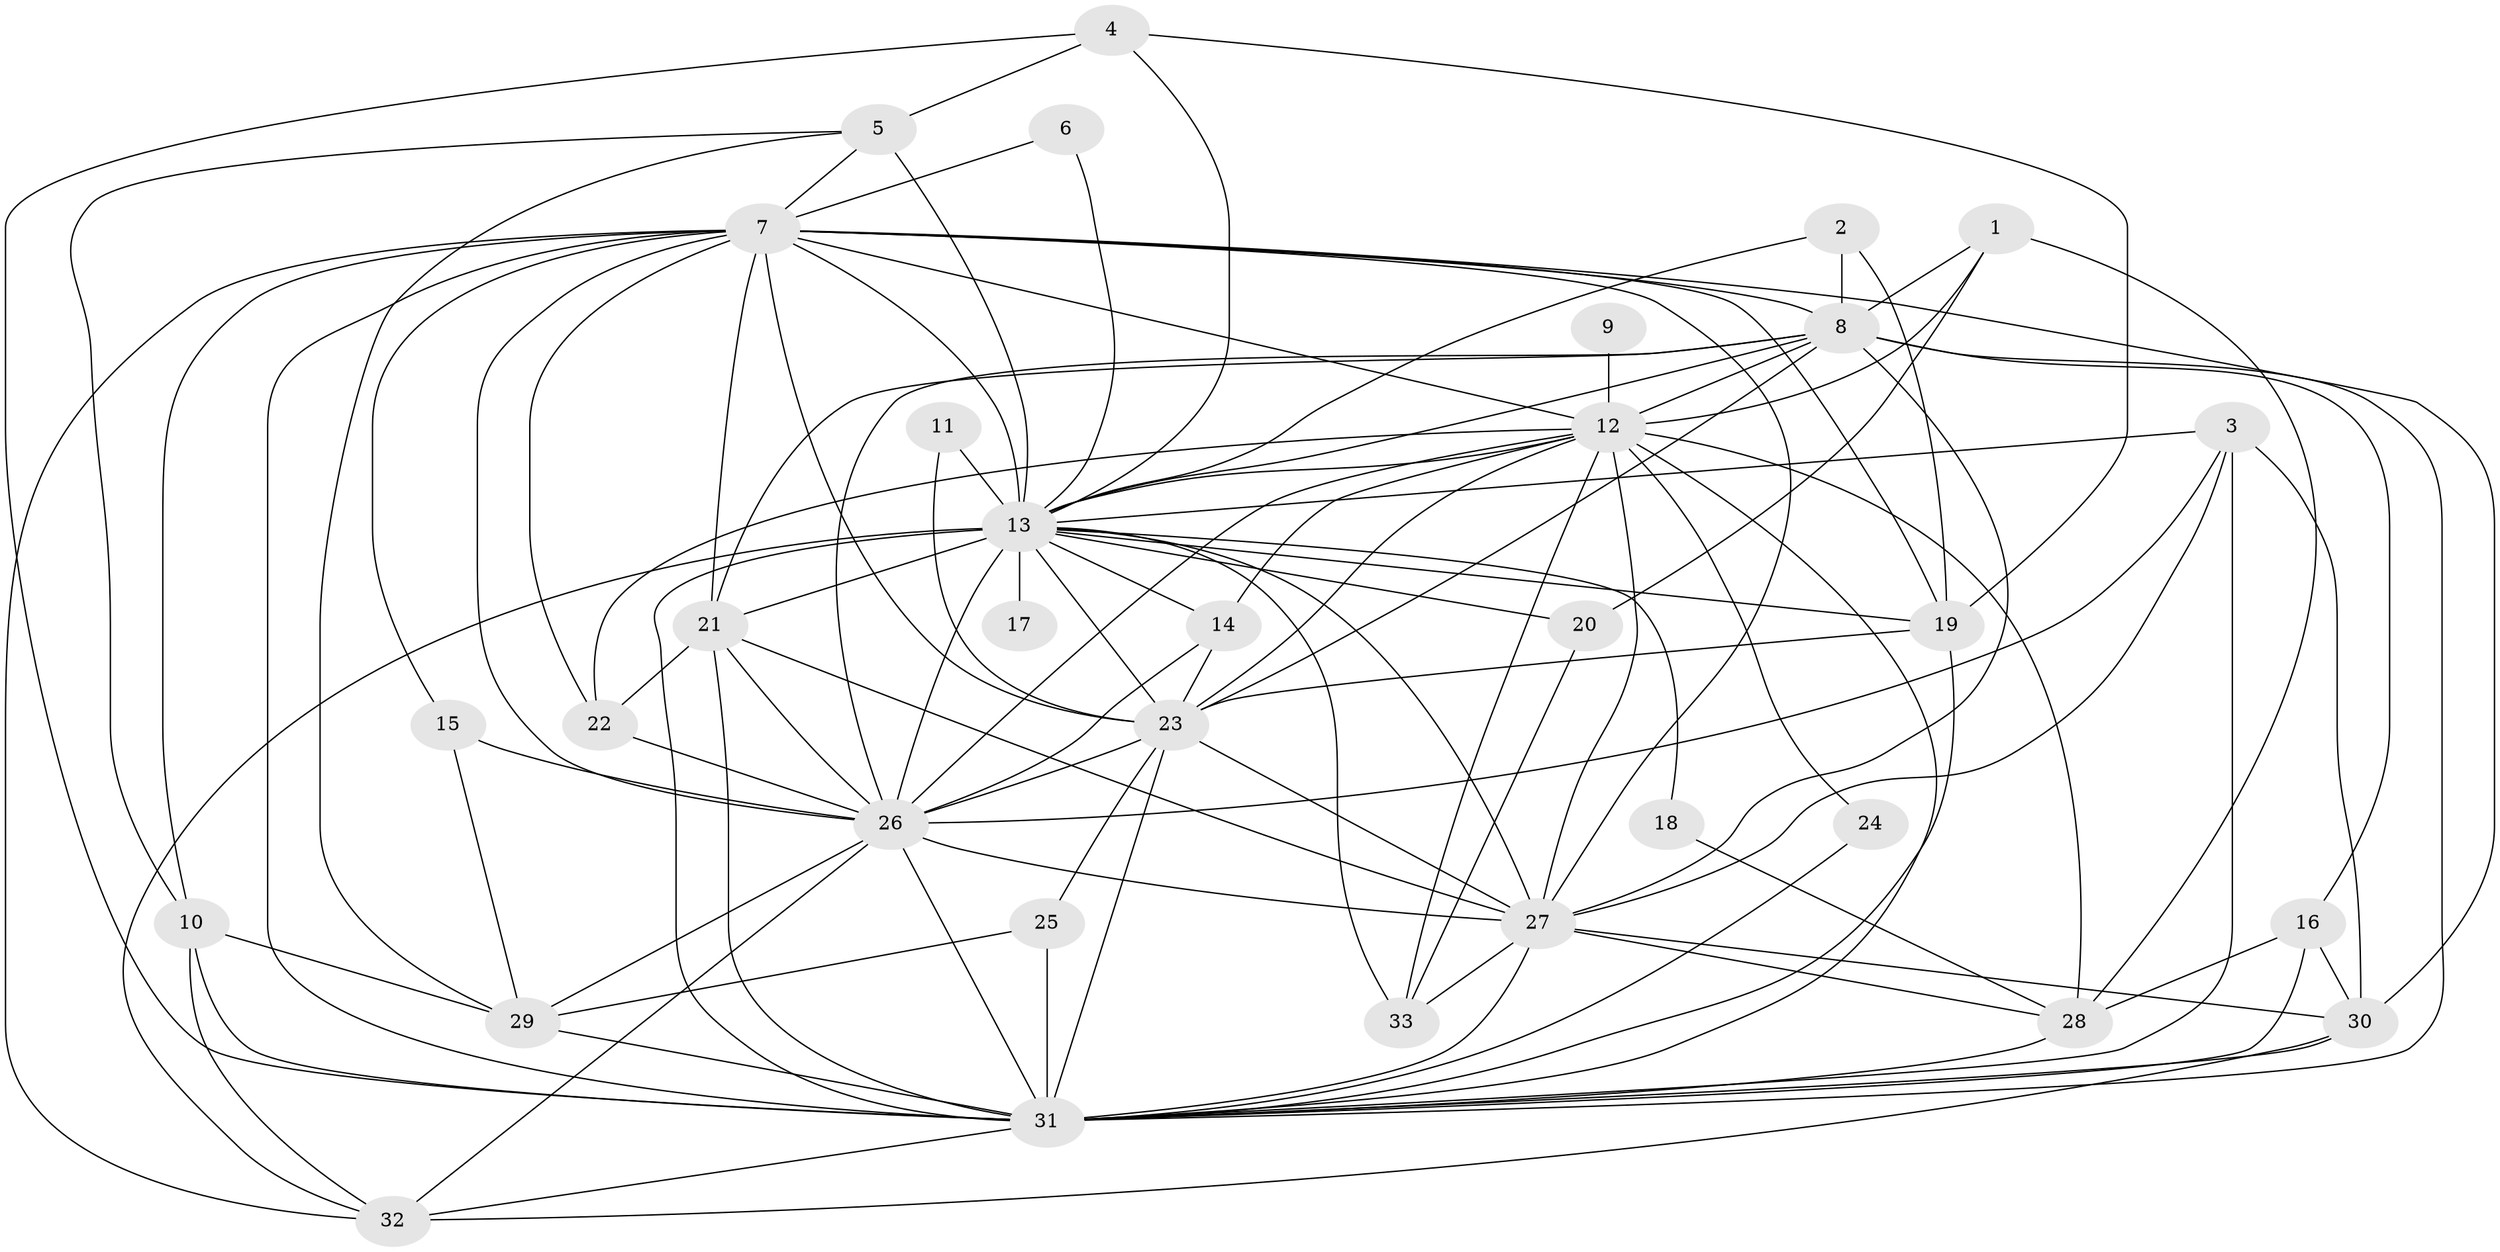 // original degree distribution, {16: 0.037037037037037035, 22: 0.009259259259259259, 35: 0.009259259259259259, 17: 0.009259259259259259, 29: 0.018518518518518517, 20: 0.009259259259259259, 5: 0.08333333333333333, 3: 0.17592592592592593, 4: 0.07407407407407407, 6: 0.018518518518518517, 2: 0.5555555555555556}
// Generated by graph-tools (version 1.1) at 2025/36/03/04/25 23:36:32]
// undirected, 33 vertices, 108 edges
graph export_dot {
  node [color=gray90,style=filled];
  1;
  2;
  3;
  4;
  5;
  6;
  7;
  8;
  9;
  10;
  11;
  12;
  13;
  14;
  15;
  16;
  17;
  18;
  19;
  20;
  21;
  22;
  23;
  24;
  25;
  26;
  27;
  28;
  29;
  30;
  31;
  32;
  33;
  1 -- 8 [weight=1.0];
  1 -- 12 [weight=1.0];
  1 -- 20 [weight=1.0];
  1 -- 28 [weight=1.0];
  2 -- 8 [weight=2.0];
  2 -- 13 [weight=1.0];
  2 -- 19 [weight=1.0];
  3 -- 13 [weight=1.0];
  3 -- 26 [weight=1.0];
  3 -- 27 [weight=1.0];
  3 -- 30 [weight=1.0];
  3 -- 31 [weight=1.0];
  4 -- 5 [weight=1.0];
  4 -- 13 [weight=1.0];
  4 -- 19 [weight=1.0];
  4 -- 31 [weight=1.0];
  5 -- 7 [weight=1.0];
  5 -- 10 [weight=1.0];
  5 -- 13 [weight=2.0];
  5 -- 29 [weight=1.0];
  6 -- 7 [weight=1.0];
  6 -- 13 [weight=1.0];
  7 -- 8 [weight=1.0];
  7 -- 10 [weight=1.0];
  7 -- 12 [weight=1.0];
  7 -- 13 [weight=4.0];
  7 -- 15 [weight=1.0];
  7 -- 19 [weight=2.0];
  7 -- 21 [weight=1.0];
  7 -- 22 [weight=1.0];
  7 -- 23 [weight=3.0];
  7 -- 26 [weight=3.0];
  7 -- 27 [weight=2.0];
  7 -- 30 [weight=2.0];
  7 -- 31 [weight=4.0];
  7 -- 32 [weight=1.0];
  8 -- 12 [weight=3.0];
  8 -- 13 [weight=1.0];
  8 -- 16 [weight=2.0];
  8 -- 21 [weight=1.0];
  8 -- 23 [weight=3.0];
  8 -- 26 [weight=2.0];
  8 -- 27 [weight=2.0];
  8 -- 31 [weight=4.0];
  9 -- 12 [weight=1.0];
  10 -- 29 [weight=1.0];
  10 -- 31 [weight=3.0];
  10 -- 32 [weight=1.0];
  11 -- 13 [weight=1.0];
  11 -- 23 [weight=1.0];
  12 -- 13 [weight=1.0];
  12 -- 14 [weight=1.0];
  12 -- 22 [weight=1.0];
  12 -- 23 [weight=2.0];
  12 -- 24 [weight=1.0];
  12 -- 26 [weight=2.0];
  12 -- 27 [weight=1.0];
  12 -- 28 [weight=1.0];
  12 -- 31 [weight=2.0];
  12 -- 33 [weight=1.0];
  13 -- 14 [weight=1.0];
  13 -- 17 [weight=1.0];
  13 -- 18 [weight=1.0];
  13 -- 19 [weight=1.0];
  13 -- 20 [weight=2.0];
  13 -- 21 [weight=1.0];
  13 -- 23 [weight=1.0];
  13 -- 26 [weight=5.0];
  13 -- 27 [weight=2.0];
  13 -- 31 [weight=3.0];
  13 -- 32 [weight=1.0];
  13 -- 33 [weight=1.0];
  14 -- 23 [weight=1.0];
  14 -- 26 [weight=1.0];
  15 -- 26 [weight=2.0];
  15 -- 29 [weight=1.0];
  16 -- 28 [weight=1.0];
  16 -- 30 [weight=1.0];
  16 -- 31 [weight=1.0];
  18 -- 28 [weight=1.0];
  19 -- 23 [weight=1.0];
  19 -- 31 [weight=2.0];
  20 -- 33 [weight=1.0];
  21 -- 22 [weight=1.0];
  21 -- 26 [weight=1.0];
  21 -- 27 [weight=1.0];
  21 -- 31 [weight=1.0];
  22 -- 26 [weight=1.0];
  23 -- 25 [weight=1.0];
  23 -- 26 [weight=2.0];
  23 -- 27 [weight=1.0];
  23 -- 31 [weight=4.0];
  24 -- 31 [weight=1.0];
  25 -- 29 [weight=1.0];
  25 -- 31 [weight=2.0];
  26 -- 27 [weight=3.0];
  26 -- 29 [weight=1.0];
  26 -- 31 [weight=5.0];
  26 -- 32 [weight=1.0];
  27 -- 28 [weight=1.0];
  27 -- 30 [weight=1.0];
  27 -- 31 [weight=2.0];
  27 -- 33 [weight=1.0];
  28 -- 31 [weight=1.0];
  29 -- 31 [weight=1.0];
  30 -- 31 [weight=1.0];
  30 -- 32 [weight=1.0];
  31 -- 32 [weight=1.0];
}
